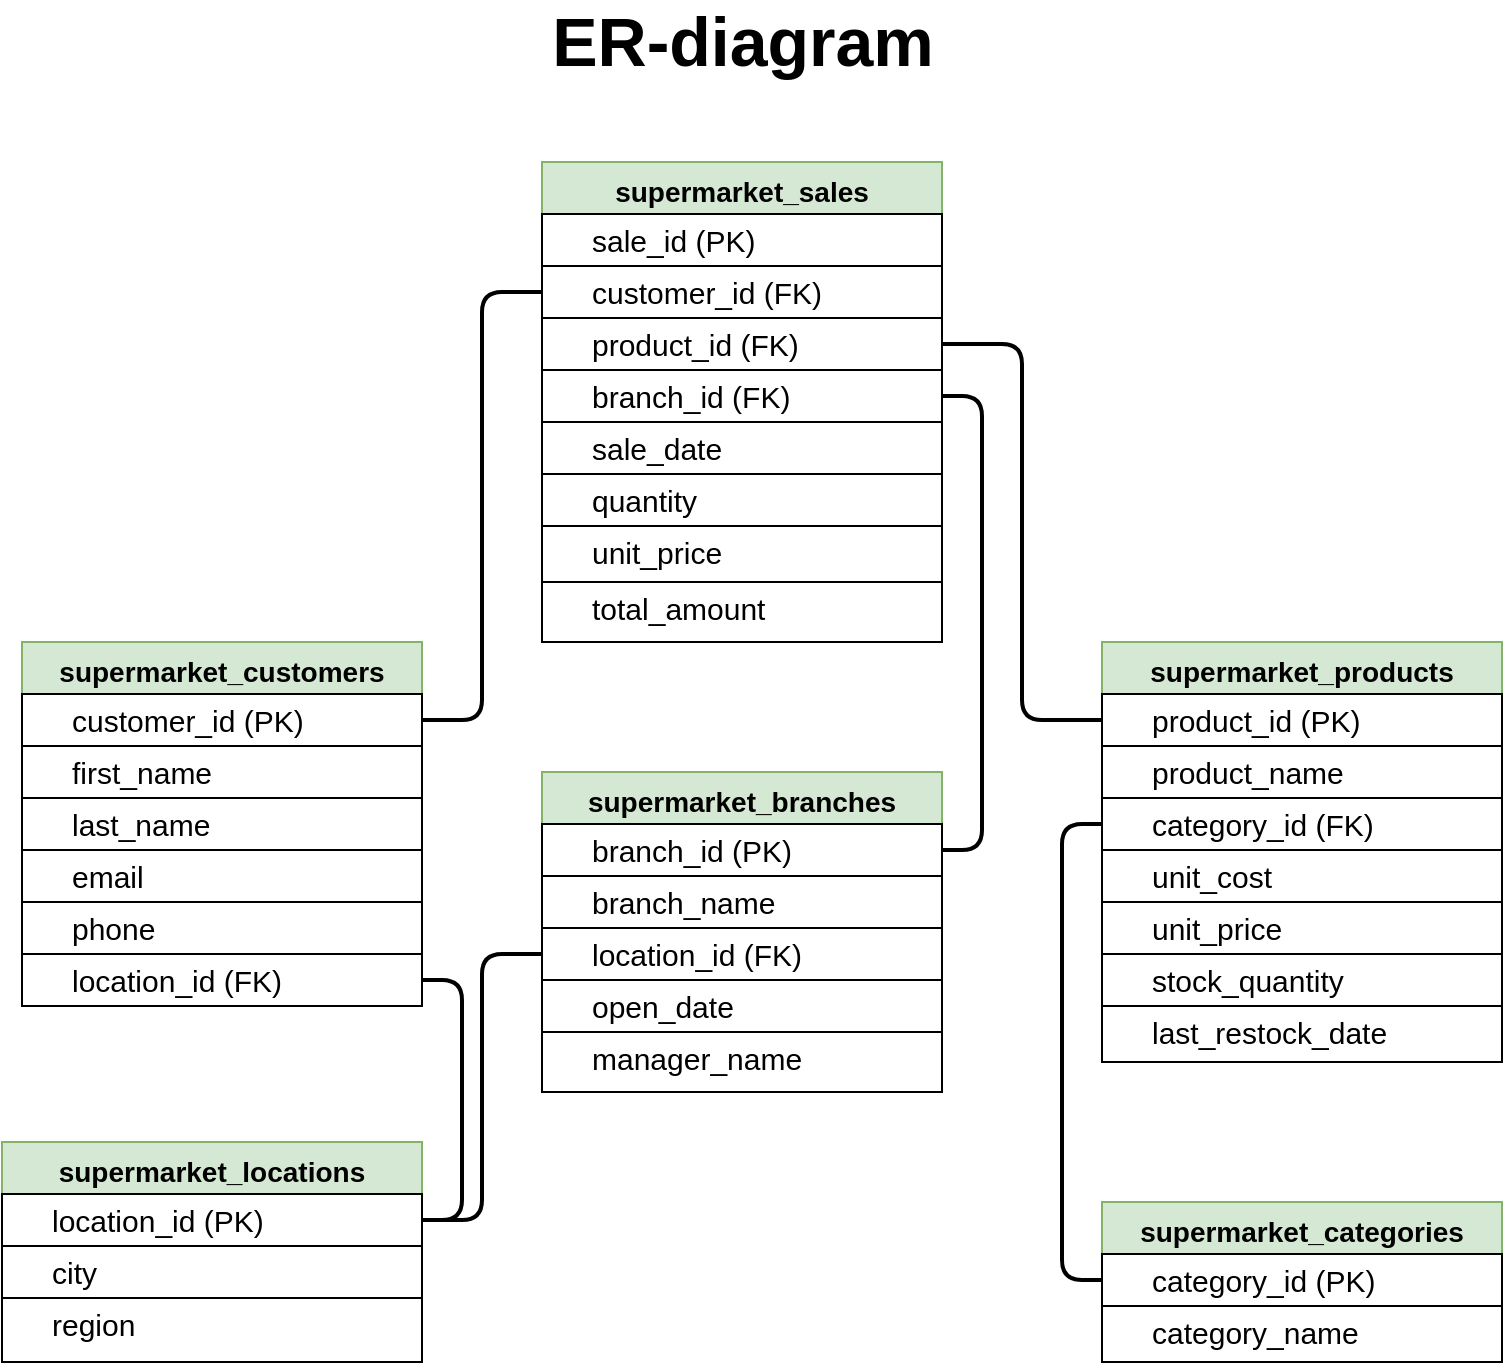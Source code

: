 <mxfile version="26.1.2">
  <diagram id="C5RBs43oDa-KdzZeNtuy" name="Page-1">
    <mxGraphModel dx="1363" dy="913" grid="1" gridSize="10" guides="1" tooltips="1" connect="1" arrows="1" fold="1" page="1" pageScale="1" pageWidth="827" pageHeight="1169" math="0" shadow="0">
      <root>
        <mxCell id="WIyWlLk6GJQsqaUBKTNV-0" />
        <mxCell id="WIyWlLk6GJQsqaUBKTNV-1" parent="WIyWlLk6GJQsqaUBKTNV-0" />
        <mxCell id="zkfFHV4jXpPFQw0GAbJ--0" value="supermarket_customers" style="swimlane;fontStyle=1;align=center;verticalAlign=top;childLayout=stackLayout;horizontal=1;startSize=26;horizontalStack=0;resizeParent=1;resizeLast=0;collapsible=1;marginBottom=0;rounded=0;shadow=0;strokeWidth=1;labelBackgroundColor=none;labelBorderColor=none;whiteSpace=wrap;textShadow=0;fontSize=14;fontFamily=Helvetica;fillColor=#d5e8d4;strokeColor=#82b366;" parent="WIyWlLk6GJQsqaUBKTNV-1" vertex="1">
          <mxGeometry x="60" y="360" width="200" height="182" as="geometry">
            <mxRectangle x="230" y="140" width="160" height="26" as="alternateBounds" />
          </mxGeometry>
        </mxCell>
        <mxCell id="zkfFHV4jXpPFQw0GAbJ--1" value="customer_id (PK)" style="text;align=left;verticalAlign=top;spacingLeft=23;spacingRight=4;overflow=hidden;rotatable=0;points=[[0,0.5],[1,0.5]];portConstraint=eastwest;strokeColor=default;fontSize=15;labelBackgroundColor=none;spacingTop=-2;spacing=2;" parent="zkfFHV4jXpPFQw0GAbJ--0" vertex="1">
          <mxGeometry y="26" width="200" height="26" as="geometry" />
        </mxCell>
        <mxCell id="zkfFHV4jXpPFQw0GAbJ--2" value="first_name" style="text;align=left;verticalAlign=top;spacingLeft=23;spacingRight=4;overflow=hidden;rotatable=0;points=[[0,0.5],[1,0.5]];portConstraint=eastwest;rounded=0;shadow=0;html=0;strokeColor=default;fontSize=15;labelBackgroundColor=none;spacingTop=-2;spacing=2;" parent="zkfFHV4jXpPFQw0GAbJ--0" vertex="1">
          <mxGeometry y="52" width="200" height="26" as="geometry" />
        </mxCell>
        <mxCell id="zkfFHV4jXpPFQw0GAbJ--3" value="last_name" style="text;align=left;verticalAlign=top;spacingLeft=23;spacingRight=4;overflow=hidden;rotatable=0;points=[[0,0.5],[1,0.5]];portConstraint=eastwest;rounded=0;shadow=0;html=0;strokeColor=default;fontSize=15;labelBackgroundColor=none;spacingTop=-2;spacing=2;" parent="zkfFHV4jXpPFQw0GAbJ--0" vertex="1">
          <mxGeometry y="78" width="200" height="26" as="geometry" />
        </mxCell>
        <mxCell id="zkfFHV4jXpPFQw0GAbJ--5" value="email" style="text;align=left;verticalAlign=top;spacingLeft=23;spacingRight=4;overflow=hidden;rotatable=0;points=[[0,0.5],[1,0.5]];portConstraint=eastwest;strokeColor=default;fontSize=15;labelBackgroundColor=none;spacingTop=-2;spacing=2;" parent="zkfFHV4jXpPFQw0GAbJ--0" vertex="1">
          <mxGeometry y="104" width="200" height="26" as="geometry" />
        </mxCell>
        <mxCell id="_B3jQpnI9Bw_BLfRL-5l-27" value="phone" style="text;align=left;verticalAlign=top;spacingLeft=23;spacingRight=4;overflow=hidden;rotatable=0;points=[[0,0.5],[1,0.5]];portConstraint=eastwest;strokeColor=default;fontSize=15;labelBackgroundColor=none;spacingTop=-2;spacing=2;" vertex="1" parent="zkfFHV4jXpPFQw0GAbJ--0">
          <mxGeometry y="130" width="200" height="26" as="geometry" />
        </mxCell>
        <mxCell id="_B3jQpnI9Bw_BLfRL-5l-28" value="location_id (FK)" style="text;align=left;verticalAlign=top;spacingLeft=23;spacingRight=4;overflow=hidden;rotatable=0;points=[[0,0.5],[1,0.5]];portConstraint=eastwest;strokeColor=default;fontSize=15;labelBackgroundColor=none;spacingTop=-2;spacing=2;" vertex="1" parent="zkfFHV4jXpPFQw0GAbJ--0">
          <mxGeometry y="156" width="200" height="26" as="geometry" />
        </mxCell>
        <mxCell id="_B3jQpnI9Bw_BLfRL-5l-31" value="supermarket_products" style="swimlane;fontStyle=1;align=center;verticalAlign=top;childLayout=stackLayout;horizontal=1;startSize=26;horizontalStack=0;resizeParent=1;resizeLast=0;collapsible=1;marginBottom=0;rounded=0;shadow=0;strokeWidth=1;labelBackgroundColor=none;labelBorderColor=none;whiteSpace=wrap;textShadow=0;fontSize=14;fontFamily=Helvetica;fillColor=#d5e8d4;strokeColor=#82b366;" vertex="1" parent="WIyWlLk6GJQsqaUBKTNV-1">
          <mxGeometry x="600" y="360" width="200" height="210" as="geometry">
            <mxRectangle x="230" y="140" width="160" height="26" as="alternateBounds" />
          </mxGeometry>
        </mxCell>
        <mxCell id="_B3jQpnI9Bw_BLfRL-5l-32" value="product_id (PK)" style="text;align=left;verticalAlign=top;spacingLeft=23;spacingRight=4;overflow=hidden;rotatable=0;points=[[0,0.5],[1,0.5]];portConstraint=eastwest;strokeColor=default;fontSize=15;labelBackgroundColor=none;spacingTop=-2;spacing=2;" vertex="1" parent="_B3jQpnI9Bw_BLfRL-5l-31">
          <mxGeometry y="26" width="200" height="26" as="geometry" />
        </mxCell>
        <mxCell id="_B3jQpnI9Bw_BLfRL-5l-34" value="product_name" style="text;align=left;verticalAlign=top;spacingLeft=23;spacingRight=4;overflow=hidden;rotatable=0;points=[[0,0.5],[1,0.5]];portConstraint=eastwest;rounded=0;shadow=0;html=0;strokeColor=default;fontSize=15;labelBackgroundColor=none;spacingTop=-2;spacing=2;" vertex="1" parent="_B3jQpnI9Bw_BLfRL-5l-31">
          <mxGeometry y="52" width="200" height="26" as="geometry" />
        </mxCell>
        <mxCell id="_B3jQpnI9Bw_BLfRL-5l-33" value="category_id (FK)" style="text;align=left;verticalAlign=top;spacingLeft=23;spacingRight=4;overflow=hidden;rotatable=0;points=[[0,0.5],[1,0.5]];portConstraint=eastwest;strokeColor=default;fontSize=15;labelBackgroundColor=none;spacingTop=-2;spacing=2;" vertex="1" parent="_B3jQpnI9Bw_BLfRL-5l-31">
          <mxGeometry y="78" width="200" height="26" as="geometry" />
        </mxCell>
        <mxCell id="_B3jQpnI9Bw_BLfRL-5l-35" value="unit_cost" style="text;align=left;verticalAlign=top;spacingLeft=23;spacingRight=4;overflow=hidden;rotatable=0;points=[[0,0.5],[1,0.5]];portConstraint=eastwest;rounded=0;shadow=0;html=0;strokeColor=default;fontSize=15;labelBackgroundColor=none;spacingTop=-2;spacing=2;" vertex="1" parent="_B3jQpnI9Bw_BLfRL-5l-31">
          <mxGeometry y="104" width="200" height="26" as="geometry" />
        </mxCell>
        <mxCell id="_B3jQpnI9Bw_BLfRL-5l-36" value="unit_price" style="text;align=left;verticalAlign=top;spacingLeft=23;spacingRight=4;overflow=hidden;rotatable=0;points=[[0,0.5],[1,0.5]];portConstraint=eastwest;strokeColor=default;fontSize=15;labelBackgroundColor=none;spacingTop=-2;spacing=2;" vertex="1" parent="_B3jQpnI9Bw_BLfRL-5l-31">
          <mxGeometry y="130" width="200" height="26" as="geometry" />
        </mxCell>
        <mxCell id="_B3jQpnI9Bw_BLfRL-5l-37" value="stock_quantity" style="text;align=left;verticalAlign=top;spacingLeft=23;spacingRight=4;overflow=hidden;rotatable=0;points=[[0,0.5],[1,0.5]];portConstraint=eastwest;strokeColor=default;fontSize=15;labelBackgroundColor=none;spacingTop=-2;spacing=2;" vertex="1" parent="_B3jQpnI9Bw_BLfRL-5l-31">
          <mxGeometry y="156" width="200" height="26" as="geometry" />
        </mxCell>
        <mxCell id="_B3jQpnI9Bw_BLfRL-5l-40" value="last_restock_date" style="text;align=left;verticalAlign=top;spacingLeft=23;spacingRight=4;overflow=hidden;rotatable=0;points=[[0,0.5],[1,0.5]];portConstraint=eastwest;strokeColor=default;fontSize=15;labelBackgroundColor=none;spacingTop=-2;spacing=2;" vertex="1" parent="_B3jQpnI9Bw_BLfRL-5l-31">
          <mxGeometry y="182" width="200" height="28" as="geometry" />
        </mxCell>
        <mxCell id="_B3jQpnI9Bw_BLfRL-5l-41" value="supermarket_sales" style="swimlane;fontStyle=1;align=center;verticalAlign=top;childLayout=stackLayout;horizontal=1;startSize=26;horizontalStack=0;resizeParent=1;resizeLast=0;collapsible=1;marginBottom=0;rounded=0;shadow=0;strokeWidth=1;labelBackgroundColor=none;labelBorderColor=none;whiteSpace=wrap;textShadow=0;fontSize=14;fontFamily=Helvetica;fillColor=#d5e8d4;strokeColor=#82b366;" vertex="1" parent="WIyWlLk6GJQsqaUBKTNV-1">
          <mxGeometry x="320" y="120" width="200" height="240" as="geometry">
            <mxRectangle x="230" y="140" width="160" height="26" as="alternateBounds" />
          </mxGeometry>
        </mxCell>
        <mxCell id="_B3jQpnI9Bw_BLfRL-5l-42" value="sale_id (PK)" style="text;align=left;verticalAlign=top;spacingLeft=23;spacingRight=4;overflow=hidden;rotatable=0;points=[[0,0.5],[1,0.5]];portConstraint=eastwest;strokeColor=default;fontSize=15;labelBackgroundColor=none;spacingTop=-2;spacing=2;" vertex="1" parent="_B3jQpnI9Bw_BLfRL-5l-41">
          <mxGeometry y="26" width="200" height="26" as="geometry" />
        </mxCell>
        <mxCell id="_B3jQpnI9Bw_BLfRL-5l-43" value="customer_id (FK)" style="text;align=left;verticalAlign=top;spacingLeft=23;spacingRight=4;overflow=hidden;rotatable=0;points=[[0,0.5],[1,0.5]];portConstraint=eastwest;rounded=0;shadow=0;html=0;strokeColor=default;fontSize=15;labelBackgroundColor=none;spacingTop=-2;spacing=2;" vertex="1" parent="_B3jQpnI9Bw_BLfRL-5l-41">
          <mxGeometry y="52" width="200" height="26" as="geometry" />
        </mxCell>
        <mxCell id="_B3jQpnI9Bw_BLfRL-5l-44" value="product_id (FK)" style="text;align=left;verticalAlign=top;spacingLeft=23;spacingRight=4;overflow=hidden;rotatable=0;points=[[0,0.5],[1,0.5]];portConstraint=eastwest;strokeColor=default;fontSize=15;labelBackgroundColor=none;spacingTop=-2;spacing=2;" vertex="1" parent="_B3jQpnI9Bw_BLfRL-5l-41">
          <mxGeometry y="78" width="200" height="26" as="geometry" />
        </mxCell>
        <mxCell id="_B3jQpnI9Bw_BLfRL-5l-45" value="branch_id (FK)" style="text;align=left;verticalAlign=top;spacingLeft=23;spacingRight=4;overflow=hidden;rotatable=0;points=[[0,0.5],[1,0.5]];portConstraint=eastwest;rounded=0;shadow=0;html=0;strokeColor=default;fontSize=15;labelBackgroundColor=none;spacingTop=-2;spacing=2;" vertex="1" parent="_B3jQpnI9Bw_BLfRL-5l-41">
          <mxGeometry y="104" width="200" height="26" as="geometry" />
        </mxCell>
        <mxCell id="_B3jQpnI9Bw_BLfRL-5l-46" value="sale_date" style="text;align=left;verticalAlign=top;spacingLeft=23;spacingRight=4;overflow=hidden;rotatable=0;points=[[0,0.5],[1,0.5]];portConstraint=eastwest;strokeColor=default;fontSize=15;labelBackgroundColor=none;spacingTop=-2;spacing=2;" vertex="1" parent="_B3jQpnI9Bw_BLfRL-5l-41">
          <mxGeometry y="130" width="200" height="26" as="geometry" />
        </mxCell>
        <mxCell id="_B3jQpnI9Bw_BLfRL-5l-47" value="quantity" style="text;align=left;verticalAlign=top;spacingLeft=23;spacingRight=4;overflow=hidden;rotatable=0;points=[[0,0.5],[1,0.5]];portConstraint=eastwest;strokeColor=default;fontSize=15;labelBackgroundColor=none;spacingTop=-2;spacing=2;" vertex="1" parent="_B3jQpnI9Bw_BLfRL-5l-41">
          <mxGeometry y="156" width="200" height="26" as="geometry" />
        </mxCell>
        <mxCell id="_B3jQpnI9Bw_BLfRL-5l-48" value="unit_price" style="text;align=left;verticalAlign=top;spacingLeft=23;spacingRight=4;overflow=hidden;rotatable=0;points=[[0,0.5],[1,0.5]];portConstraint=eastwest;strokeColor=default;fontSize=15;labelBackgroundColor=none;spacingTop=-2;spacing=2;" vertex="1" parent="_B3jQpnI9Bw_BLfRL-5l-41">
          <mxGeometry y="182" width="200" height="28" as="geometry" />
        </mxCell>
        <mxCell id="_B3jQpnI9Bw_BLfRL-5l-49" value="total_amount" style="text;align=left;verticalAlign=top;spacingLeft=23;spacingRight=4;overflow=hidden;rotatable=0;points=[[0,0.5],[1,0.5]];portConstraint=eastwest;strokeColor=default;fontSize=15;labelBackgroundColor=none;spacingTop=-2;spacing=2;" vertex="1" parent="_B3jQpnI9Bw_BLfRL-5l-41">
          <mxGeometry y="210" width="200" height="30" as="geometry" />
        </mxCell>
        <mxCell id="_B3jQpnI9Bw_BLfRL-5l-50" value="supermarket_categories" style="swimlane;fontStyle=1;align=center;verticalAlign=top;childLayout=stackLayout;horizontal=1;startSize=26;horizontalStack=0;resizeParent=1;resizeLast=0;collapsible=1;marginBottom=0;rounded=0;shadow=0;strokeWidth=1;labelBackgroundColor=none;labelBorderColor=none;whiteSpace=wrap;textShadow=0;fontSize=14;fontFamily=Helvetica;fillColor=#d5e8d4;strokeColor=#82b366;" vertex="1" parent="WIyWlLk6GJQsqaUBKTNV-1">
          <mxGeometry x="600" y="640" width="200" height="80" as="geometry">
            <mxRectangle x="230" y="140" width="160" height="26" as="alternateBounds" />
          </mxGeometry>
        </mxCell>
        <mxCell id="_B3jQpnI9Bw_BLfRL-5l-51" value="category_id (PK)" style="text;align=left;verticalAlign=top;spacingLeft=23;spacingRight=4;overflow=hidden;rotatable=0;points=[[0,0.5],[1,0.5]];portConstraint=eastwest;strokeColor=default;fontSize=15;labelBackgroundColor=none;spacingTop=-2;spacing=2;" vertex="1" parent="_B3jQpnI9Bw_BLfRL-5l-50">
          <mxGeometry y="26" width="200" height="26" as="geometry" />
        </mxCell>
        <mxCell id="_B3jQpnI9Bw_BLfRL-5l-52" value="category_name" style="text;align=left;verticalAlign=top;spacingLeft=23;spacingRight=4;overflow=hidden;rotatable=0;points=[[0,0.5],[1,0.5]];portConstraint=eastwest;rounded=0;shadow=0;html=0;strokeColor=default;fontSize=15;labelBackgroundColor=none;spacingTop=-2;spacing=2;" vertex="1" parent="_B3jQpnI9Bw_BLfRL-5l-50">
          <mxGeometry y="52" width="200" height="28" as="geometry" />
        </mxCell>
        <mxCell id="_B3jQpnI9Bw_BLfRL-5l-57" value="supermarket_locations" style="swimlane;fontStyle=1;align=center;verticalAlign=top;childLayout=stackLayout;horizontal=1;startSize=26;horizontalStack=0;resizeParent=1;resizeLast=0;collapsible=1;marginBottom=0;rounded=0;shadow=0;strokeWidth=1;labelBackgroundColor=none;labelBorderColor=none;whiteSpace=wrap;textShadow=0;fontSize=14;fontFamily=Helvetica;fillColor=#d5e8d4;strokeColor=#82b366;" vertex="1" parent="WIyWlLk6GJQsqaUBKTNV-1">
          <mxGeometry x="50" y="610" width="210" height="110" as="geometry">
            <mxRectangle x="230" y="140" width="160" height="26" as="alternateBounds" />
          </mxGeometry>
        </mxCell>
        <mxCell id="_B3jQpnI9Bw_BLfRL-5l-58" value="location_id (PK)" style="text;align=left;verticalAlign=top;spacingLeft=23;spacingRight=4;overflow=hidden;rotatable=0;points=[[0,0.5],[1,0.5]];portConstraint=eastwest;strokeColor=default;fontSize=15;labelBackgroundColor=none;spacingTop=-2;spacing=2;" vertex="1" parent="_B3jQpnI9Bw_BLfRL-5l-57">
          <mxGeometry y="26" width="210" height="26" as="geometry" />
        </mxCell>
        <mxCell id="_B3jQpnI9Bw_BLfRL-5l-59" value="city" style="text;align=left;verticalAlign=top;spacingLeft=23;spacingRight=4;overflow=hidden;rotatable=0;points=[[0,0.5],[1,0.5]];portConstraint=eastwest;rounded=0;shadow=0;html=0;strokeColor=default;fontSize=15;labelBackgroundColor=none;spacingTop=-2;spacing=2;" vertex="1" parent="_B3jQpnI9Bw_BLfRL-5l-57">
          <mxGeometry y="52" width="210" height="26" as="geometry" />
        </mxCell>
        <mxCell id="_B3jQpnI9Bw_BLfRL-5l-60" value="region" style="text;align=left;verticalAlign=top;spacingLeft=23;spacingRight=4;overflow=hidden;rotatable=0;points=[[0,0.5],[1,0.5]];portConstraint=eastwest;rounded=0;shadow=0;html=0;strokeColor=default;fontSize=15;labelBackgroundColor=none;spacingTop=-2;spacing=2;" vertex="1" parent="_B3jQpnI9Bw_BLfRL-5l-57">
          <mxGeometry y="78" width="210" height="32" as="geometry" />
        </mxCell>
        <mxCell id="_B3jQpnI9Bw_BLfRL-5l-64" value="supermarket_branches" style="swimlane;fontStyle=1;align=center;verticalAlign=top;childLayout=stackLayout;horizontal=1;startSize=26;horizontalStack=0;resizeParent=1;resizeLast=0;collapsible=1;marginBottom=0;rounded=0;shadow=0;strokeWidth=1;labelBackgroundColor=none;labelBorderColor=none;whiteSpace=wrap;textShadow=0;fontSize=14;fontFamily=Helvetica;fillColor=#d5e8d4;strokeColor=#82b366;" vertex="1" parent="WIyWlLk6GJQsqaUBKTNV-1">
          <mxGeometry x="320" y="425" width="200" height="160" as="geometry">
            <mxRectangle x="230" y="140" width="160" height="26" as="alternateBounds" />
          </mxGeometry>
        </mxCell>
        <mxCell id="_B3jQpnI9Bw_BLfRL-5l-65" value="branch_id (PK)" style="text;align=left;verticalAlign=top;spacingLeft=23;spacingRight=4;overflow=hidden;rotatable=0;points=[[0,0.5],[1,0.5]];portConstraint=eastwest;strokeColor=default;fontSize=15;labelBackgroundColor=none;spacingTop=-2;spacing=2;" vertex="1" parent="_B3jQpnI9Bw_BLfRL-5l-64">
          <mxGeometry y="26" width="200" height="26" as="geometry" />
        </mxCell>
        <mxCell id="_B3jQpnI9Bw_BLfRL-5l-66" value="branch_name" style="text;align=left;verticalAlign=top;spacingLeft=23;spacingRight=4;overflow=hidden;rotatable=0;points=[[0,0.5],[1,0.5]];portConstraint=eastwest;rounded=0;shadow=0;html=0;strokeColor=default;fontSize=15;labelBackgroundColor=none;spacingTop=-2;spacing=2;" vertex="1" parent="_B3jQpnI9Bw_BLfRL-5l-64">
          <mxGeometry y="52" width="200" height="26" as="geometry" />
        </mxCell>
        <mxCell id="_B3jQpnI9Bw_BLfRL-5l-67" value="location_id (FK)" style="text;align=left;verticalAlign=top;spacingLeft=23;spacingRight=4;overflow=hidden;rotatable=0;points=[[0,0.5],[1,0.5]];portConstraint=eastwest;rounded=0;shadow=0;html=0;strokeColor=default;fontSize=15;labelBackgroundColor=none;spacingTop=-2;spacing=2;" vertex="1" parent="_B3jQpnI9Bw_BLfRL-5l-64">
          <mxGeometry y="78" width="200" height="26" as="geometry" />
        </mxCell>
        <mxCell id="_B3jQpnI9Bw_BLfRL-5l-68" value="open_date" style="text;align=left;verticalAlign=top;spacingLeft=23;spacingRight=4;overflow=hidden;rotatable=0;points=[[0,0.5],[1,0.5]];portConstraint=eastwest;strokeColor=default;fontSize=15;labelBackgroundColor=none;spacingTop=-2;spacing=2;" vertex="1" parent="_B3jQpnI9Bw_BLfRL-5l-64">
          <mxGeometry y="104" width="200" height="26" as="geometry" />
        </mxCell>
        <mxCell id="_B3jQpnI9Bw_BLfRL-5l-69" value="manager_name" style="text;align=left;verticalAlign=top;spacingLeft=23;spacingRight=4;overflow=hidden;rotatable=0;points=[[0,0.5],[1,0.5]];portConstraint=eastwest;strokeColor=default;fontSize=15;labelBackgroundColor=none;spacingTop=-2;spacing=2;" vertex="1" parent="_B3jQpnI9Bw_BLfRL-5l-64">
          <mxGeometry y="130" width="200" height="30" as="geometry" />
        </mxCell>
        <mxCell id="_B3jQpnI9Bw_BLfRL-5l-80" value="&lt;div&gt;&lt;font style=&quot;font-size: 34px;&quot;&gt;ER-diagram&lt;/font&gt;&lt;/div&gt;" style="text;strokeColor=none;fillColor=none;html=1;fontSize=24;fontStyle=1;verticalAlign=middle;align=center;" vertex="1" parent="WIyWlLk6GJQsqaUBKTNV-1">
          <mxGeometry x="195" y="40" width="450" height="40" as="geometry" />
        </mxCell>
        <mxCell id="_B3jQpnI9Bw_BLfRL-5l-84" style="edgeStyle=orthogonalEdgeStyle;rounded=1;orthogonalLoop=1;jettySize=auto;html=1;exitX=0;exitY=0.5;exitDx=0;exitDy=0;entryX=1;entryY=0.5;entryDx=0;entryDy=0;curved=0;endArrow=none;startFill=0;strokeWidth=2;" edge="1" parent="WIyWlLk6GJQsqaUBKTNV-1" source="_B3jQpnI9Bw_BLfRL-5l-43" target="zkfFHV4jXpPFQw0GAbJ--1">
          <mxGeometry relative="1" as="geometry" />
        </mxCell>
        <mxCell id="_B3jQpnI9Bw_BLfRL-5l-85" style="edgeStyle=orthogonalEdgeStyle;rounded=1;orthogonalLoop=1;jettySize=auto;html=1;exitX=1;exitY=0.5;exitDx=0;exitDy=0;entryX=1;entryY=0.5;entryDx=0;entryDy=0;endArrow=none;startFill=0;strokeWidth=2;curved=0;" edge="1" parent="WIyWlLk6GJQsqaUBKTNV-1" source="_B3jQpnI9Bw_BLfRL-5l-28" target="_B3jQpnI9Bw_BLfRL-5l-58">
          <mxGeometry relative="1" as="geometry" />
        </mxCell>
        <mxCell id="_B3jQpnI9Bw_BLfRL-5l-89" style="edgeStyle=orthogonalEdgeStyle;rounded=1;orthogonalLoop=1;jettySize=auto;html=1;exitX=1;exitY=0.5;exitDx=0;exitDy=0;entryX=0;entryY=0.5;entryDx=0;entryDy=0;curved=0;strokeWidth=2;endArrow=none;startFill=0;" edge="1" parent="WIyWlLk6GJQsqaUBKTNV-1" source="_B3jQpnI9Bw_BLfRL-5l-44" target="_B3jQpnI9Bw_BLfRL-5l-32">
          <mxGeometry relative="1" as="geometry" />
        </mxCell>
        <mxCell id="_B3jQpnI9Bw_BLfRL-5l-90" style="edgeStyle=orthogonalEdgeStyle;rounded=1;orthogonalLoop=1;jettySize=auto;html=1;exitX=0;exitY=0.5;exitDx=0;exitDy=0;entryX=0;entryY=0.5;entryDx=0;entryDy=0;strokeWidth=2;curved=0;endArrow=none;startFill=0;" edge="1" parent="WIyWlLk6GJQsqaUBKTNV-1" source="_B3jQpnI9Bw_BLfRL-5l-33" target="_B3jQpnI9Bw_BLfRL-5l-51">
          <mxGeometry relative="1" as="geometry" />
        </mxCell>
        <mxCell id="_B3jQpnI9Bw_BLfRL-5l-91" style="edgeStyle=orthogonalEdgeStyle;rounded=1;orthogonalLoop=1;jettySize=auto;html=1;exitX=1;exitY=0.5;exitDx=0;exitDy=0;entryX=1;entryY=0.5;entryDx=0;entryDy=0;curved=0;strokeWidth=2;endArrow=none;startFill=0;" edge="1" parent="WIyWlLk6GJQsqaUBKTNV-1" source="_B3jQpnI9Bw_BLfRL-5l-45" target="_B3jQpnI9Bw_BLfRL-5l-65">
          <mxGeometry relative="1" as="geometry" />
        </mxCell>
        <mxCell id="_B3jQpnI9Bw_BLfRL-5l-92" style="edgeStyle=orthogonalEdgeStyle;rounded=1;orthogonalLoop=1;jettySize=auto;html=1;exitX=0;exitY=0.5;exitDx=0;exitDy=0;entryX=1;entryY=0.5;entryDx=0;entryDy=0;endArrow=none;startFill=0;strokeWidth=2;curved=0;" edge="1" parent="WIyWlLk6GJQsqaUBKTNV-1" source="_B3jQpnI9Bw_BLfRL-5l-67" target="_B3jQpnI9Bw_BLfRL-5l-58">
          <mxGeometry relative="1" as="geometry" />
        </mxCell>
      </root>
    </mxGraphModel>
  </diagram>
</mxfile>
